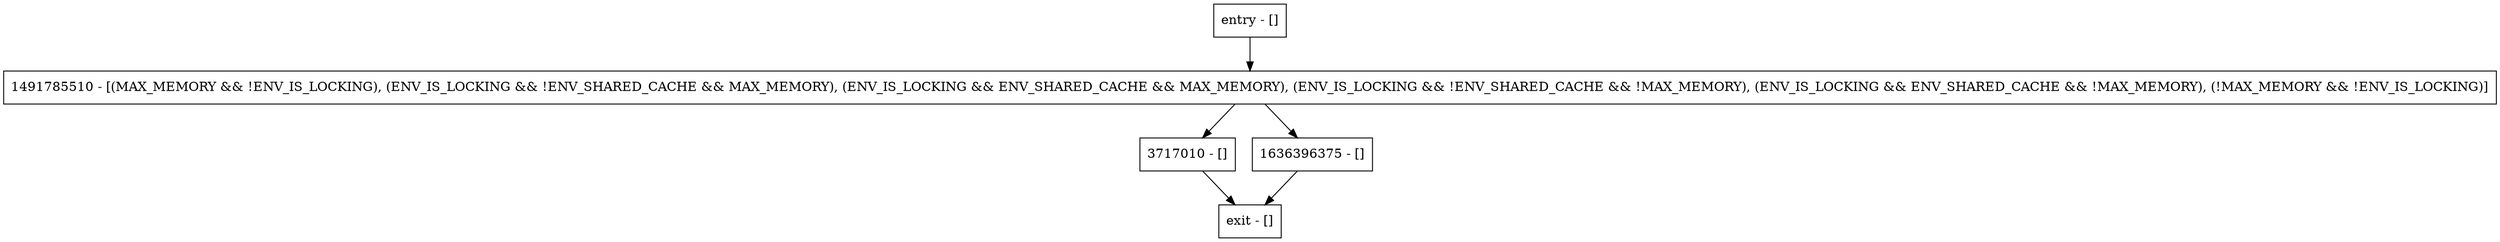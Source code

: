 digraph parseBoolean {
node [shape=record];
entry [label="entry - []"];
exit [label="exit - []"];
3717010 [label="3717010 - []"];
1636396375 [label="1636396375 - []"];
1491785510 [label="1491785510 - [(MAX_MEMORY && !ENV_IS_LOCKING), (ENV_IS_LOCKING && !ENV_SHARED_CACHE && MAX_MEMORY), (ENV_IS_LOCKING && ENV_SHARED_CACHE && MAX_MEMORY), (ENV_IS_LOCKING && !ENV_SHARED_CACHE && !MAX_MEMORY), (ENV_IS_LOCKING && ENV_SHARED_CACHE && !MAX_MEMORY), (!MAX_MEMORY && !ENV_IS_LOCKING)]"];
entry;
exit;
entry -> 1491785510;
3717010 -> exit;
1636396375 -> exit;
1491785510 -> 3717010;
1491785510 -> 1636396375;
}
